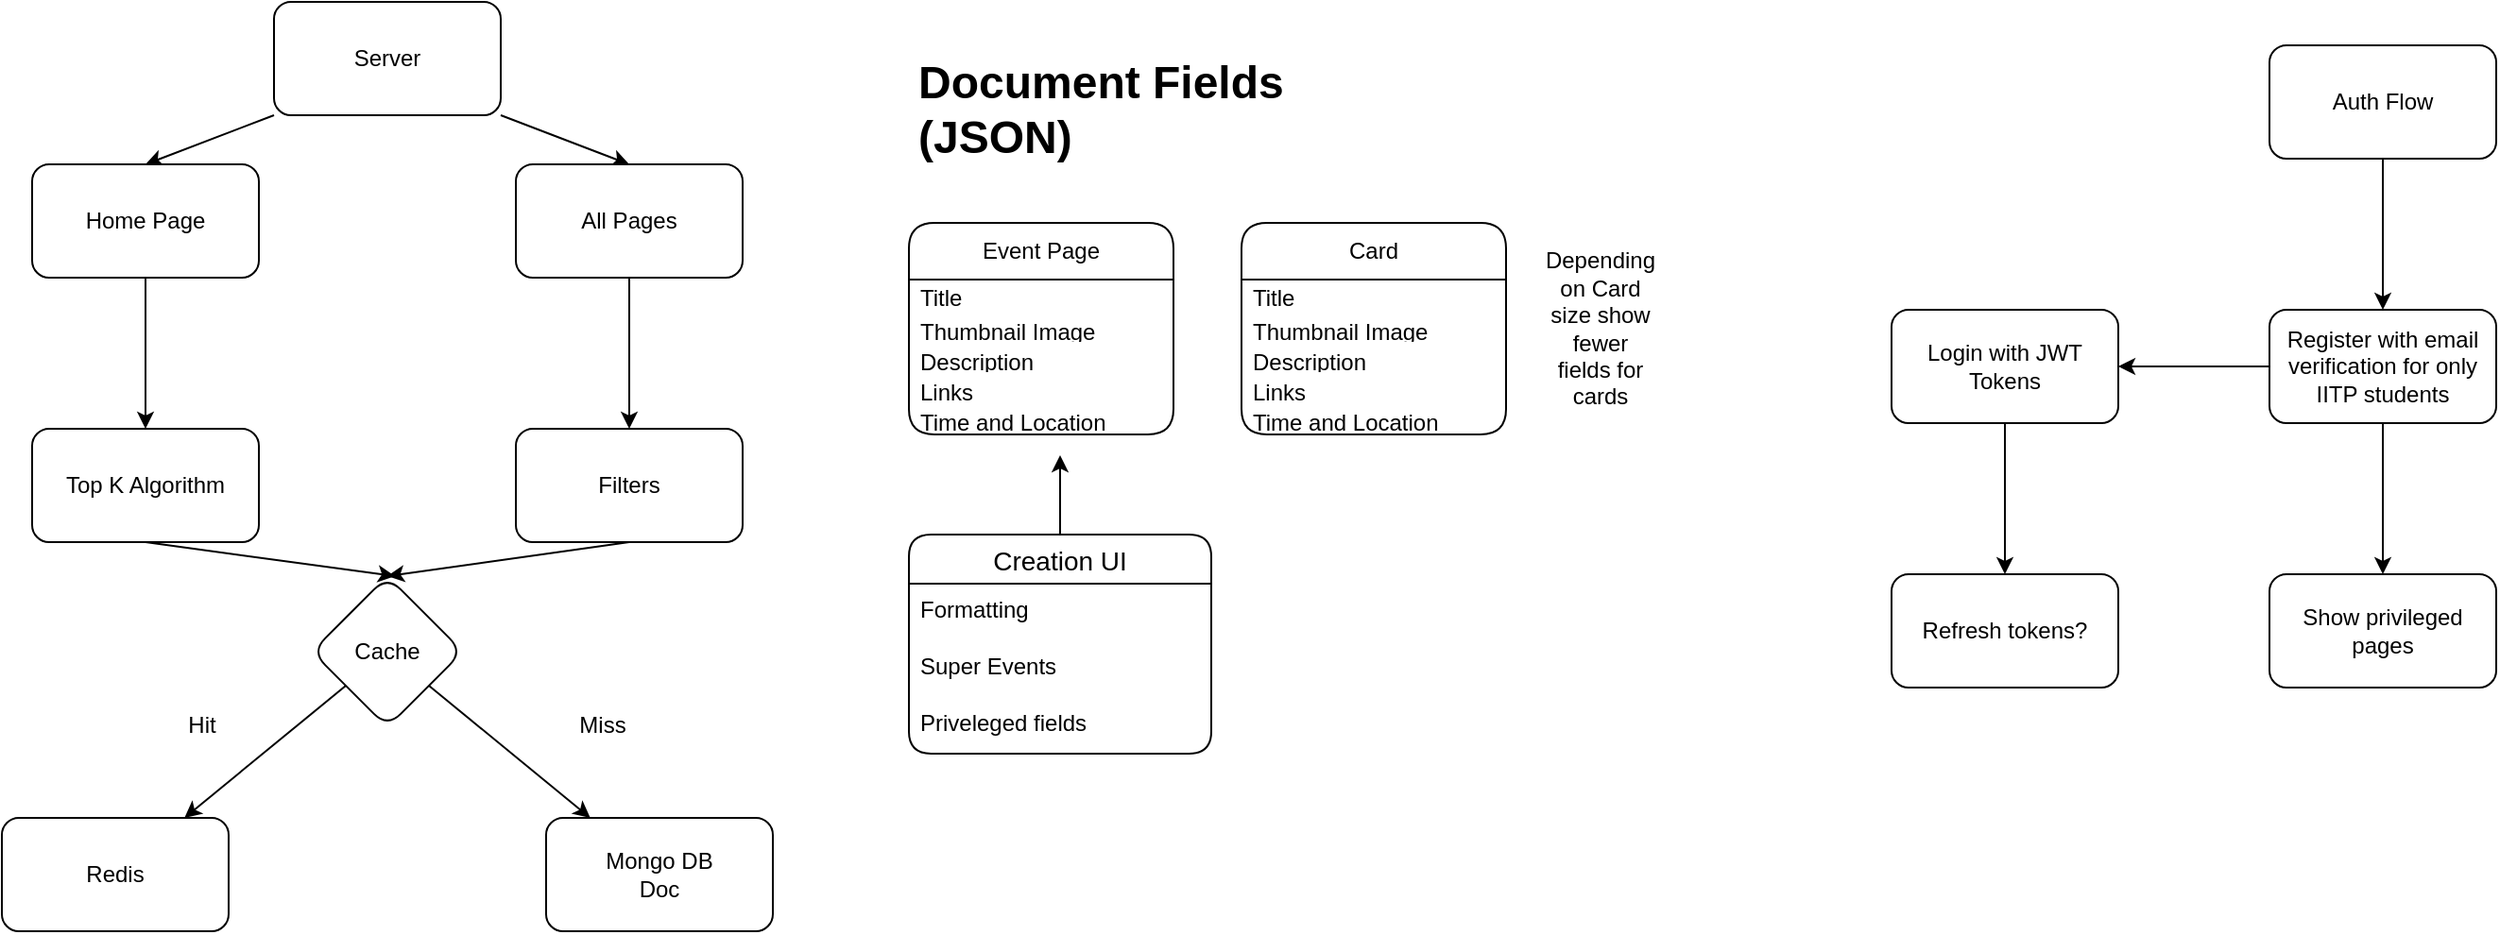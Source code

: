 <mxfile>
    <diagram id="J7WWWRmxuU4rASYuA0s_" name="Page-1">
        <mxGraphModel dx="1359" dy="679" grid="1" gridSize="16" guides="1" tooltips="1" connect="1" arrows="1" fold="1" page="1" pageScale="1" pageWidth="1600" pageHeight="900" math="0" shadow="0">
            <root>
                <mxCell id="0"/>
                <mxCell id="1" parent="0"/>
                <mxCell id="14" style="edgeStyle=none;rounded=1;html=1;exitX=0;exitY=1;exitDx=0;exitDy=0;entryX=0.5;entryY=0;entryDx=0;entryDy=0;" edge="1" parent="1" source="11" target="12">
                    <mxGeometry relative="1" as="geometry"/>
                </mxCell>
                <mxCell id="15" style="edgeStyle=none;rounded=1;html=1;exitX=1;exitY=1;exitDx=0;exitDy=0;entryX=0.5;entryY=0;entryDx=0;entryDy=0;" edge="1" parent="1" source="11" target="13">
                    <mxGeometry relative="1" as="geometry"/>
                </mxCell>
                <mxCell id="11" value="Server" style="rounded=1;whiteSpace=wrap;html=1;" vertex="1" parent="1">
                    <mxGeometry x="224" y="144" width="120" height="60" as="geometry"/>
                </mxCell>
                <mxCell id="18" value="" style="edgeStyle=none;rounded=1;html=1;" edge="1" parent="1" source="12" target="17">
                    <mxGeometry relative="1" as="geometry"/>
                </mxCell>
                <mxCell id="12" value="Home Page" style="rounded=1;whiteSpace=wrap;html=1;" vertex="1" parent="1">
                    <mxGeometry x="96" y="230" width="120" height="60" as="geometry"/>
                </mxCell>
                <mxCell id="20" value="" style="edgeStyle=none;rounded=1;html=1;" edge="1" parent="1" source="13" target="19">
                    <mxGeometry relative="1" as="geometry"/>
                </mxCell>
                <mxCell id="13" value="All Pages" style="rounded=1;whiteSpace=wrap;html=1;" vertex="1" parent="1">
                    <mxGeometry x="352" y="230" width="120" height="60" as="geometry"/>
                </mxCell>
                <mxCell id="24" style="edgeStyle=none;rounded=1;html=1;exitX=0.5;exitY=1;exitDx=0;exitDy=0;" edge="1" parent="1" source="17">
                    <mxGeometry relative="1" as="geometry">
                        <mxPoint x="288" y="448" as="targetPoint"/>
                    </mxGeometry>
                </mxCell>
                <mxCell id="17" value="Top K Algorithm" style="whiteSpace=wrap;html=1;rounded=1;" vertex="1" parent="1">
                    <mxGeometry x="96" y="370" width="120" height="60" as="geometry"/>
                </mxCell>
                <mxCell id="30" style="edgeStyle=none;rounded=1;html=1;exitX=0.5;exitY=1;exitDx=0;exitDy=0;entryX=0.5;entryY=0;entryDx=0;entryDy=0;" edge="1" parent="1" source="19" target="25">
                    <mxGeometry relative="1" as="geometry"/>
                </mxCell>
                <mxCell id="19" value="Filters" style="whiteSpace=wrap;html=1;rounded=1;" vertex="1" parent="1">
                    <mxGeometry x="352" y="370" width="120" height="60" as="geometry"/>
                </mxCell>
                <mxCell id="27" value="" style="edgeStyle=none;rounded=1;html=1;" edge="1" parent="1" source="25" target="26">
                    <mxGeometry relative="1" as="geometry"/>
                </mxCell>
                <mxCell id="29" value="" style="edgeStyle=none;rounded=1;html=1;" edge="1" parent="1" source="25" target="28">
                    <mxGeometry relative="1" as="geometry"/>
                </mxCell>
                <mxCell id="25" value="Cache" style="rhombus;whiteSpace=wrap;html=1;rounded=1;" vertex="1" parent="1">
                    <mxGeometry x="243.997" y="448.001" width="80" height="80" as="geometry"/>
                </mxCell>
                <mxCell id="26" value="Redis" style="whiteSpace=wrap;html=1;rounded=1;" vertex="1" parent="1">
                    <mxGeometry x="79.997" y="576.001" width="120" height="60" as="geometry"/>
                </mxCell>
                <mxCell id="28" value="Mongo DB&lt;br&gt;Doc" style="whiteSpace=wrap;html=1;rounded=1;" vertex="1" parent="1">
                    <mxGeometry x="367.997" y="576.001" width="120" height="60" as="geometry"/>
                </mxCell>
                <mxCell id="31" value="Hit" style="text;html=1;strokeColor=none;fillColor=none;align=center;verticalAlign=middle;whiteSpace=wrap;rounded=0;" vertex="1" parent="1">
                    <mxGeometry x="156" y="512" width="60" height="30" as="geometry"/>
                </mxCell>
                <mxCell id="32" value="Miss" style="text;html=1;strokeColor=none;fillColor=none;align=center;verticalAlign=middle;whiteSpace=wrap;rounded=0;" vertex="1" parent="1">
                    <mxGeometry x="368" y="512" width="60" height="30" as="geometry"/>
                </mxCell>
                <mxCell id="33" value="&lt;h1&gt;&lt;span style=&quot;background-color: initial;&quot;&gt;Document Fields (JSON)&lt;/span&gt;&lt;br&gt;&lt;/h1&gt;" style="text;html=1;strokeColor=none;fillColor=none;spacing=5;spacingTop=-20;whiteSpace=wrap;overflow=hidden;rounded=0;" vertex="1" parent="1">
                    <mxGeometry x="560" y="167" width="240" height="66" as="geometry"/>
                </mxCell>
                <mxCell id="34" value="Event Page" style="swimlane;fontStyle=0;childLayout=stackLayout;horizontal=1;startSize=30;horizontalStack=0;resizeParent=1;resizeParentMax=0;resizeLast=0;collapsible=1;marginBottom=0;whiteSpace=wrap;html=1;rounded=1;" vertex="1" parent="1">
                    <mxGeometry x="560" y="261" width="140" height="112" as="geometry">
                        <mxRectangle x="752" y="288" width="112" height="32" as="alternateBounds"/>
                    </mxGeometry>
                </mxCell>
                <mxCell id="35" value="Title" style="text;strokeColor=none;fillColor=none;align=left;verticalAlign=middle;spacingLeft=4;spacingRight=4;overflow=hidden;points=[[0,0.5],[1,0.5]];portConstraint=eastwest;rotatable=0;whiteSpace=wrap;html=1;rounded=1;" vertex="1" parent="34">
                    <mxGeometry y="30" width="140" height="18" as="geometry"/>
                </mxCell>
                <mxCell id="36" value="Thumbnail Image" style="text;strokeColor=none;fillColor=none;align=left;verticalAlign=middle;spacingLeft=4;spacingRight=4;overflow=hidden;points=[[0,0.5],[1,0.5]];portConstraint=eastwest;rotatable=0;whiteSpace=wrap;html=1;rounded=1;" vertex="1" parent="34">
                    <mxGeometry y="48" width="140" height="16" as="geometry"/>
                </mxCell>
                <mxCell id="42" value="Description" style="text;strokeColor=none;fillColor=none;align=left;verticalAlign=middle;spacingLeft=4;spacingRight=4;overflow=hidden;points=[[0,0.5],[1,0.5]];portConstraint=eastwest;rotatable=0;whiteSpace=wrap;html=1;rounded=1;" vertex="1" parent="34">
                    <mxGeometry y="64" width="140" height="16" as="geometry"/>
                </mxCell>
                <mxCell id="37" value="Links" style="text;strokeColor=none;fillColor=none;align=left;verticalAlign=middle;spacingLeft=4;spacingRight=4;overflow=hidden;points=[[0,0.5],[1,0.5]];portConstraint=eastwest;rotatable=0;whiteSpace=wrap;html=1;rounded=1;" vertex="1" parent="34">
                    <mxGeometry y="80" width="140" height="16" as="geometry"/>
                </mxCell>
                <mxCell id="43" value="Time and Location" style="text;strokeColor=none;fillColor=none;align=left;verticalAlign=middle;spacingLeft=4;spacingRight=4;overflow=hidden;points=[[0,0.5],[1,0.5]];portConstraint=eastwest;rotatable=0;whiteSpace=wrap;html=1;rounded=1;" vertex="1" parent="34">
                    <mxGeometry y="96" width="140" height="16" as="geometry"/>
                </mxCell>
                <mxCell id="44" value="Card" style="swimlane;fontStyle=0;childLayout=stackLayout;horizontal=1;startSize=30;horizontalStack=0;resizeParent=1;resizeParentMax=0;resizeLast=0;collapsible=1;marginBottom=0;whiteSpace=wrap;html=1;rounded=1;" vertex="1" parent="1">
                    <mxGeometry x="736" y="261" width="140" height="112" as="geometry">
                        <mxRectangle x="752" y="288" width="112" height="32" as="alternateBounds"/>
                    </mxGeometry>
                </mxCell>
                <mxCell id="45" value="Title" style="text;strokeColor=none;fillColor=none;align=left;verticalAlign=middle;spacingLeft=4;spacingRight=4;overflow=hidden;points=[[0,0.5],[1,0.5]];portConstraint=eastwest;rotatable=0;whiteSpace=wrap;html=1;rounded=1;" vertex="1" parent="44">
                    <mxGeometry y="30" width="140" height="18" as="geometry"/>
                </mxCell>
                <mxCell id="46" value="Thumbnail Image" style="text;strokeColor=none;fillColor=none;align=left;verticalAlign=middle;spacingLeft=4;spacingRight=4;overflow=hidden;points=[[0,0.5],[1,0.5]];portConstraint=eastwest;rotatable=0;whiteSpace=wrap;html=1;rounded=1;" vertex="1" parent="44">
                    <mxGeometry y="48" width="140" height="16" as="geometry"/>
                </mxCell>
                <mxCell id="47" value="Description" style="text;strokeColor=none;fillColor=none;align=left;verticalAlign=middle;spacingLeft=4;spacingRight=4;overflow=hidden;points=[[0,0.5],[1,0.5]];portConstraint=eastwest;rotatable=0;whiteSpace=wrap;html=1;rounded=1;" vertex="1" parent="44">
                    <mxGeometry y="64" width="140" height="16" as="geometry"/>
                </mxCell>
                <mxCell id="48" value="Links" style="text;strokeColor=none;fillColor=none;align=left;verticalAlign=middle;spacingLeft=4;spacingRight=4;overflow=hidden;points=[[0,0.5],[1,0.5]];portConstraint=eastwest;rotatable=0;whiteSpace=wrap;html=1;rounded=1;" vertex="1" parent="44">
                    <mxGeometry y="80" width="140" height="16" as="geometry"/>
                </mxCell>
                <mxCell id="49" value="Time and Location" style="text;strokeColor=none;fillColor=none;align=left;verticalAlign=middle;spacingLeft=4;spacingRight=4;overflow=hidden;points=[[0,0.5],[1,0.5]];portConstraint=eastwest;rotatable=0;whiteSpace=wrap;html=1;rounded=1;" vertex="1" parent="44">
                    <mxGeometry y="96" width="140" height="16" as="geometry"/>
                </mxCell>
                <mxCell id="68" style="edgeStyle=none;rounded=1;html=1;" edge="1" parent="1" source="54">
                    <mxGeometry relative="1" as="geometry">
                        <mxPoint x="640" y="384" as="targetPoint"/>
                    </mxGeometry>
                </mxCell>
                <mxCell id="54" value="Creation UI" style="swimlane;fontStyle=0;childLayout=stackLayout;horizontal=1;startSize=26;horizontalStack=0;resizeParent=1;resizeParentMax=0;resizeLast=0;collapsible=1;marginBottom=0;align=center;fontSize=14;rounded=1;" vertex="1" parent="1">
                    <mxGeometry x="560" y="426" width="160" height="116" as="geometry"/>
                </mxCell>
                <mxCell id="56" value="Formatting" style="text;strokeColor=none;fillColor=none;spacingLeft=4;spacingRight=4;overflow=hidden;rotatable=0;points=[[0,0.5],[1,0.5]];portConstraint=eastwest;fontSize=12;rounded=1;" vertex="1" parent="54">
                    <mxGeometry y="26" width="160" height="30" as="geometry"/>
                </mxCell>
                <mxCell id="67" value="Super Events" style="text;strokeColor=none;fillColor=none;spacingLeft=4;spacingRight=4;overflow=hidden;rotatable=0;points=[[0,0.5],[1,0.5]];portConstraint=eastwest;fontSize=12;rounded=1;" vertex="1" parent="54">
                    <mxGeometry y="56" width="160" height="30" as="geometry"/>
                </mxCell>
                <mxCell id="57" value="Priveleged fields" style="text;strokeColor=none;fillColor=none;spacingLeft=4;spacingRight=4;overflow=hidden;rotatable=0;points=[[0,0.5],[1,0.5]];portConstraint=eastwest;fontSize=12;rounded=1;" vertex="1" parent="54">
                    <mxGeometry y="86" width="160" height="30" as="geometry"/>
                </mxCell>
                <mxCell id="59" value="Depending on Card size show fewer fields for cards" style="text;html=1;strokeColor=none;fillColor=none;align=center;verticalAlign=middle;whiteSpace=wrap;rounded=0;" vertex="1" parent="1">
                    <mxGeometry x="896" y="271.5" width="60" height="91" as="geometry"/>
                </mxCell>
                <mxCell id="64" value="" style="edgeStyle=none;rounded=1;html=1;" edge="1" parent="1" source="62" target="63">
                    <mxGeometry relative="1" as="geometry"/>
                </mxCell>
                <mxCell id="62" value="Auth Flow" style="rounded=1;whiteSpace=wrap;html=1;" vertex="1" parent="1">
                    <mxGeometry x="1280" y="167" width="120" height="60" as="geometry"/>
                </mxCell>
                <mxCell id="66" value="" style="edgeStyle=none;rounded=1;html=1;" edge="1" parent="1" source="63" target="65">
                    <mxGeometry relative="1" as="geometry"/>
                </mxCell>
                <mxCell id="70" value="" style="edgeStyle=none;rounded=1;html=1;" edge="1" parent="1" source="63" target="69">
                    <mxGeometry relative="1" as="geometry"/>
                </mxCell>
                <mxCell id="63" value="Register with email verification for only IITP students" style="whiteSpace=wrap;html=1;rounded=1;" vertex="1" parent="1">
                    <mxGeometry x="1280" y="307" width="120" height="60" as="geometry"/>
                </mxCell>
                <mxCell id="65" value="Show privileged pages" style="whiteSpace=wrap;html=1;rounded=1;" vertex="1" parent="1">
                    <mxGeometry x="1280" y="447" width="120" height="60" as="geometry"/>
                </mxCell>
                <mxCell id="72" value="" style="edgeStyle=none;rounded=1;html=1;" edge="1" parent="1" source="69" target="71">
                    <mxGeometry relative="1" as="geometry"/>
                </mxCell>
                <mxCell id="69" value="Login with JWT Tokens" style="whiteSpace=wrap;html=1;rounded=1;" vertex="1" parent="1">
                    <mxGeometry x="1080" y="307" width="120" height="60" as="geometry"/>
                </mxCell>
                <mxCell id="71" value="Refresh tokens?" style="whiteSpace=wrap;html=1;rounded=1;" vertex="1" parent="1">
                    <mxGeometry x="1080" y="447" width="120" height="60" as="geometry"/>
                </mxCell>
            </root>
        </mxGraphModel>
    </diagram>
</mxfile>